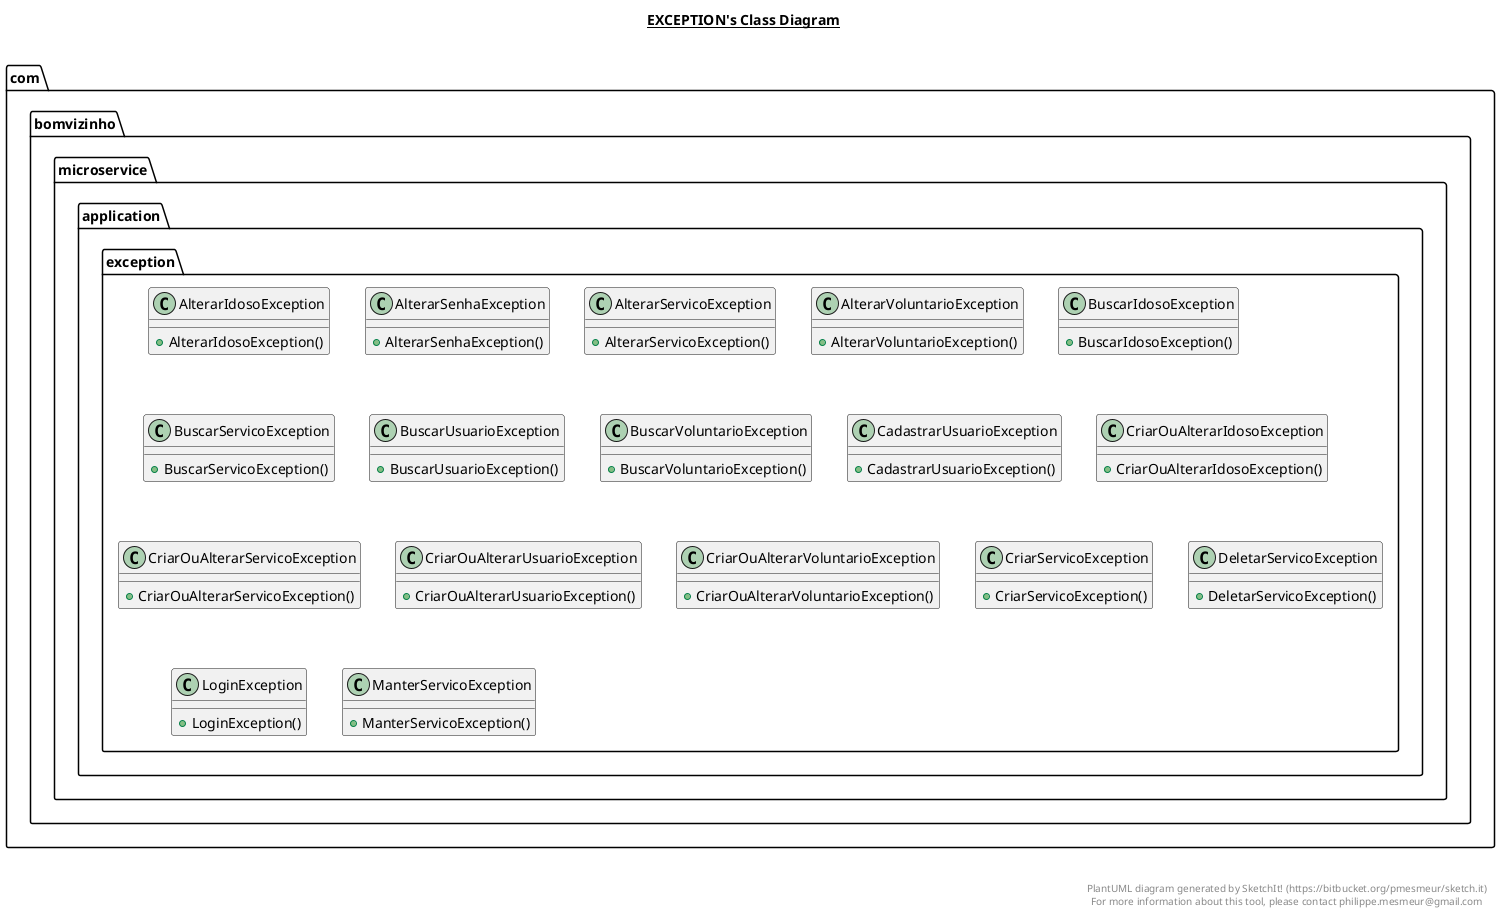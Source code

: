 @startuml

title __EXCEPTION's Class Diagram__\n

  namespace com.bomvizinho.microservice {
    namespace application.exception {
      class com.bomvizinho.microservice.application.exception.AlterarIdosoException {
          + AlterarIdosoException()
      }
    }
  }
  

  namespace com.bomvizinho.microservice {
    namespace application.exception {
      class com.bomvizinho.microservice.application.exception.AlterarSenhaException {
          + AlterarSenhaException()
      }
    }
  }
  

  namespace com.bomvizinho.microservice {
    namespace application.exception {
      class com.bomvizinho.microservice.application.exception.AlterarServicoException {
          + AlterarServicoException()
      }
    }
  }
  

  namespace com.bomvizinho.microservice {
    namespace application.exception {
      class com.bomvizinho.microservice.application.exception.AlterarVoluntarioException {
          + AlterarVoluntarioException()
      }
    }
  }
  

  namespace com.bomvizinho.microservice {
    namespace application.exception {
      class com.bomvizinho.microservice.application.exception.BuscarIdosoException {
          + BuscarIdosoException()
      }
    }
  }
  

  namespace com.bomvizinho.microservice {
    namespace application.exception {
      class com.bomvizinho.microservice.application.exception.BuscarServicoException {
          + BuscarServicoException()
      }
    }
  }
  

  namespace com.bomvizinho.microservice {
    namespace application.exception {
      class com.bomvizinho.microservice.application.exception.BuscarUsuarioException {
          + BuscarUsuarioException()
      }
    }
  }
  

  namespace com.bomvizinho.microservice {
    namespace application.exception {
      class com.bomvizinho.microservice.application.exception.BuscarVoluntarioException {
          + BuscarVoluntarioException()
      }
    }
  }
  

  namespace com.bomvizinho.microservice {
    namespace application.exception {
      class com.bomvizinho.microservice.application.exception.CadastrarUsuarioException {
          + CadastrarUsuarioException()
      }
    }
  }
  

  namespace com.bomvizinho.microservice {
    namespace application.exception {
      class com.bomvizinho.microservice.application.exception.CriarOuAlterarIdosoException {
          + CriarOuAlterarIdosoException()
      }
    }
  }
  

  namespace com.bomvizinho.microservice {
    namespace application.exception {
      class com.bomvizinho.microservice.application.exception.CriarOuAlterarServicoException {
          + CriarOuAlterarServicoException()
      }
    }
  }
  

  namespace com.bomvizinho.microservice {
    namespace application.exception {
      class com.bomvizinho.microservice.application.exception.CriarOuAlterarUsuarioException {
          + CriarOuAlterarUsuarioException()
      }
    }
  }
  

  namespace com.bomvizinho.microservice {
    namespace application.exception {
      class com.bomvizinho.microservice.application.exception.CriarOuAlterarVoluntarioException {
          + CriarOuAlterarVoluntarioException()
      }
    }
  }
  

  namespace com.bomvizinho.microservice {
    namespace application.exception {
      class com.bomvizinho.microservice.application.exception.CriarServicoException {
          + CriarServicoException()
      }
    }
  }
  

  namespace com.bomvizinho.microservice {
    namespace application.exception {
      class com.bomvizinho.microservice.application.exception.DeletarServicoException {
          + DeletarServicoException()
      }
    }
  }
  

  namespace com.bomvizinho.microservice {
    namespace application.exception {
      class com.bomvizinho.microservice.application.exception.LoginException {
          + LoginException()
      }
    }
  }
  

  namespace com.bomvizinho.microservice {
    namespace application.exception {
      class com.bomvizinho.microservice.application.exception.ManterServicoException {
          + ManterServicoException()
      }
    }
  }
  



right footer


PlantUML diagram generated by SketchIt! (https://bitbucket.org/pmesmeur/sketch.it)
For more information about this tool, please contact philippe.mesmeur@gmail.com
endfooter

@enduml
